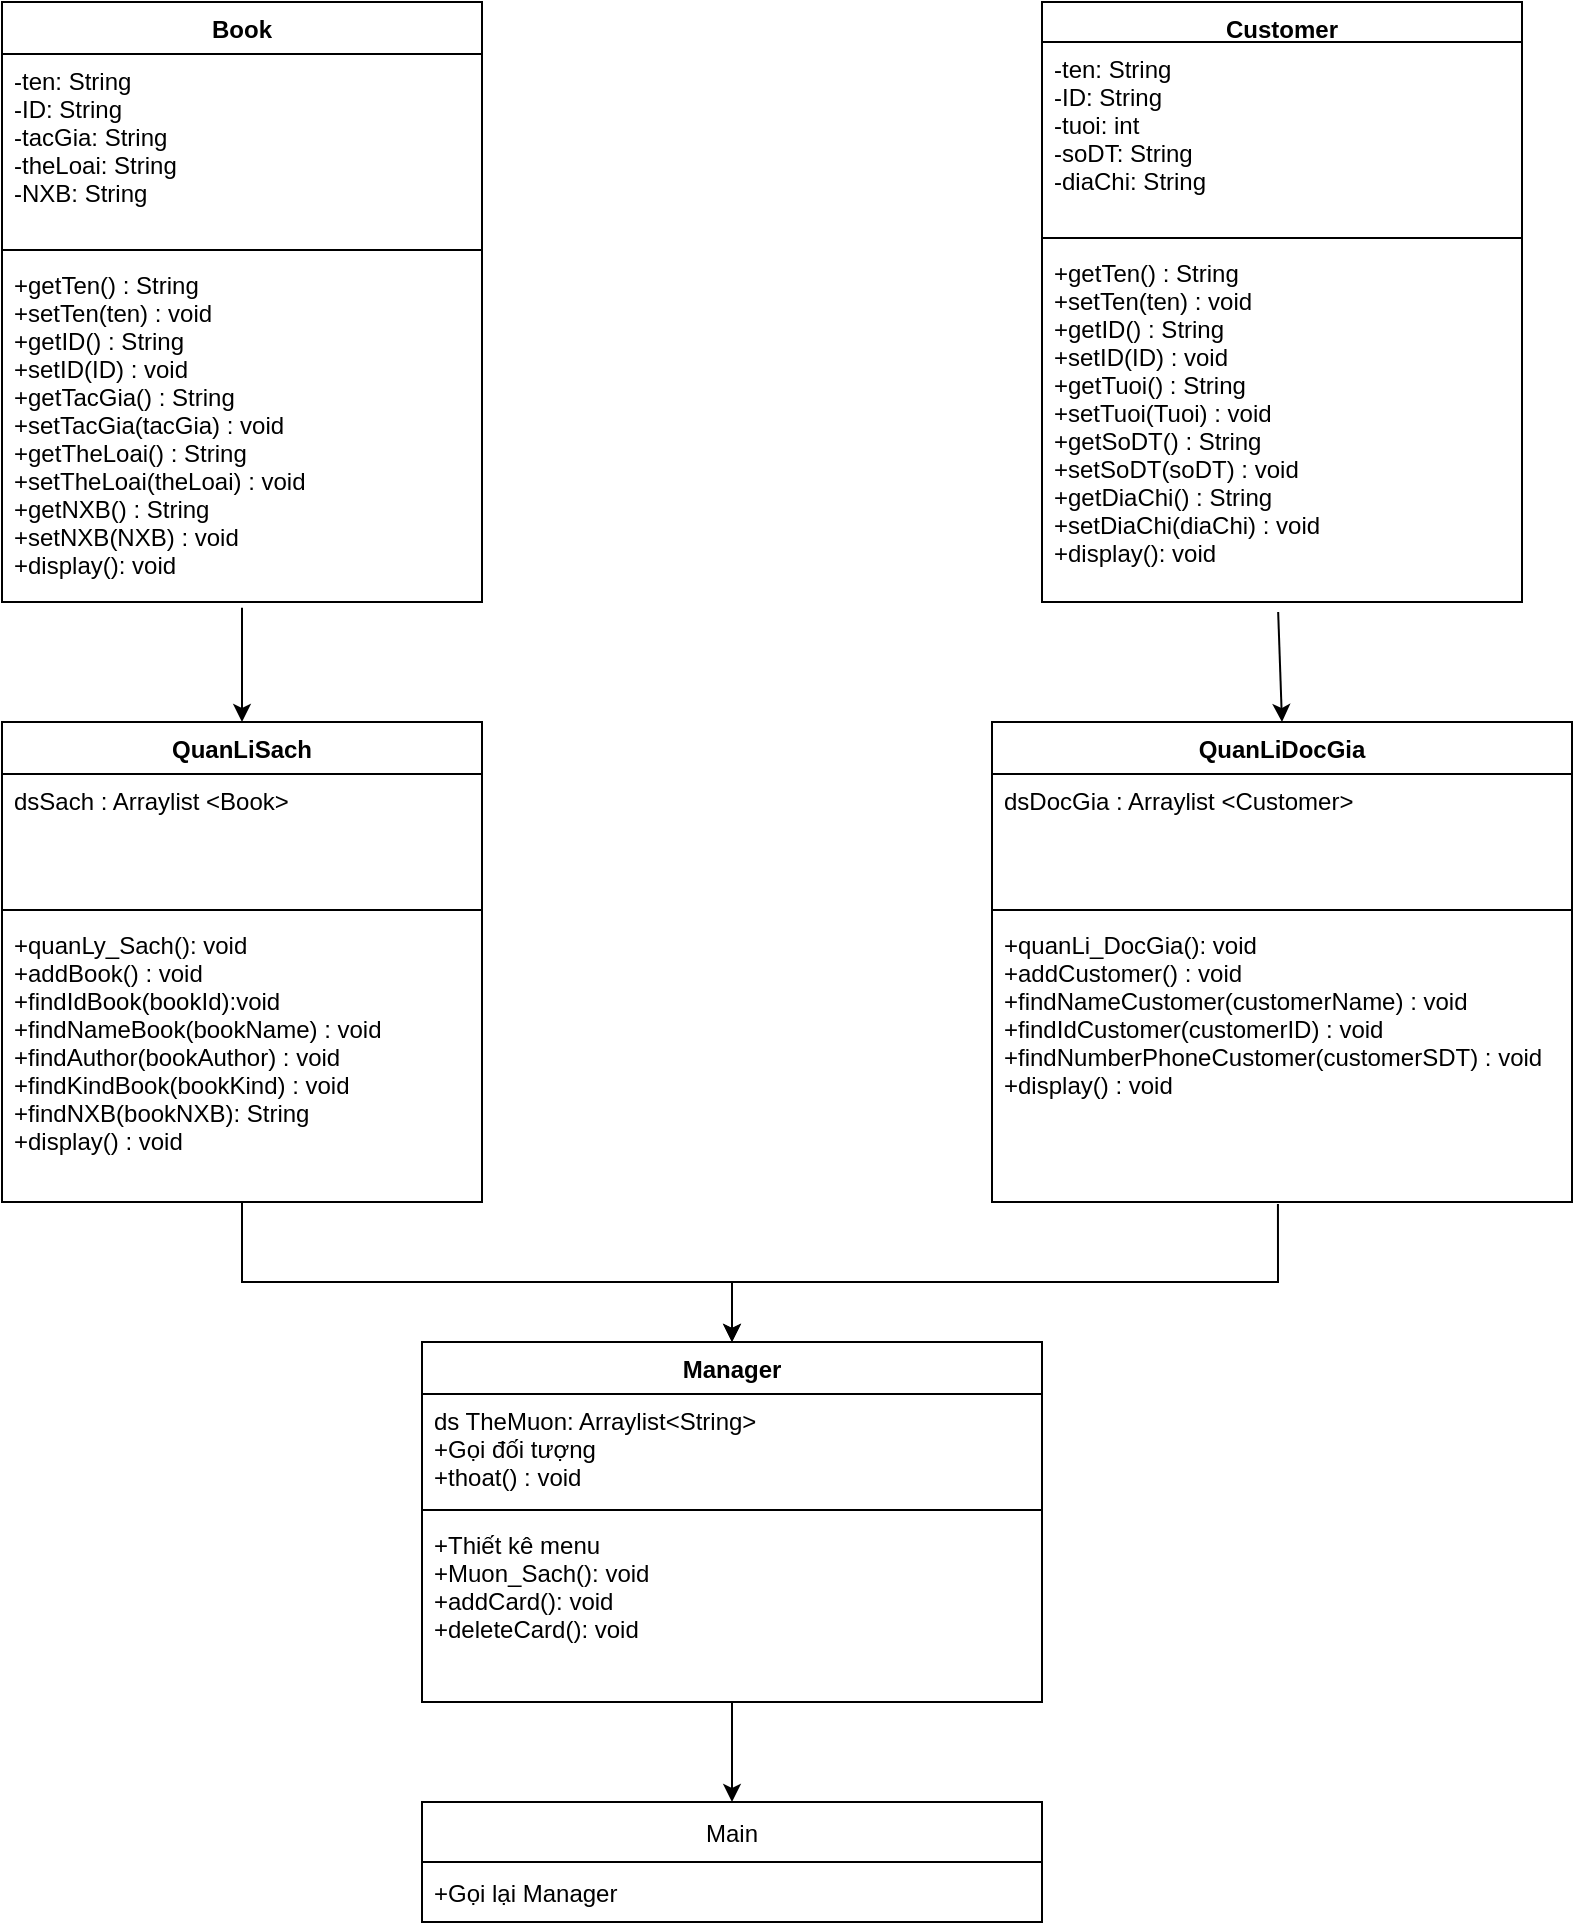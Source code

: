 <mxfile version="16.2.4" type="github">
  <diagram id="weW6Oltp8gBfj2a2s941" name="Page-1">
    <mxGraphModel dx="868" dy="2688" grid="1" gridSize="10" guides="1" tooltips="1" connect="1" arrows="1" fold="1" page="1" pageScale="1" pageWidth="850" pageHeight="1100" math="0" shadow="0">
      <root>
        <mxCell id="0" />
        <mxCell id="1" parent="0" />
        <mxCell id="1RG-dKL26PaQn5k93j43-6" value="Book" style="swimlane;fontStyle=1;align=center;verticalAlign=top;childLayout=stackLayout;horizontal=1;startSize=26;horizontalStack=0;resizeParent=1;resizeParentMax=0;resizeLast=0;collapsible=1;marginBottom=0;" parent="1" vertex="1">
          <mxGeometry x="40" y="-1920" width="240" height="300" as="geometry" />
        </mxCell>
        <mxCell id="1RG-dKL26PaQn5k93j43-7" value="-ten: String&#xa;-ID: String&#xa;-tacGia: String&#xa;-theLoai: String&#xa;-NXB: String" style="text;strokeColor=none;fillColor=none;align=left;verticalAlign=top;spacingLeft=4;spacingRight=4;overflow=hidden;rotatable=0;points=[[0,0.5],[1,0.5]];portConstraint=eastwest;" parent="1RG-dKL26PaQn5k93j43-6" vertex="1">
          <mxGeometry y="26" width="240" height="94" as="geometry" />
        </mxCell>
        <mxCell id="1RG-dKL26PaQn5k93j43-8" value="" style="line;strokeWidth=1;fillColor=none;align=left;verticalAlign=middle;spacingTop=-1;spacingLeft=3;spacingRight=3;rotatable=0;labelPosition=right;points=[];portConstraint=eastwest;" parent="1RG-dKL26PaQn5k93j43-6" vertex="1">
          <mxGeometry y="120" width="240" height="8" as="geometry" />
        </mxCell>
        <mxCell id="1RG-dKL26PaQn5k93j43-9" value="+getTen() : String&#xa;+setTen(ten) : void&#xa;+getID() : String&#xa;+setID(ID) : void&#xa;+getTacGia() : String&#xa;+setTacGia(tacGia) : void&#xa;+getTheLoai() : String&#xa;+setTheLoai(theLoai) : void&#xa;+getNXB() : String&#xa;+setNXB(NXB) : void&#xa;+display(): void" style="text;strokeColor=none;fillColor=none;align=left;verticalAlign=top;spacingLeft=4;spacingRight=4;overflow=hidden;rotatable=0;points=[[0,0.5],[1,0.5]];portConstraint=eastwest;" parent="1RG-dKL26PaQn5k93j43-6" vertex="1">
          <mxGeometry y="128" width="240" height="172" as="geometry" />
        </mxCell>
        <mxCell id="1RG-dKL26PaQn5k93j43-11" value="Customer" style="swimlane;fontStyle=1;align=center;verticalAlign=top;childLayout=stackLayout;horizontal=1;startSize=20;horizontalStack=0;resizeParent=1;resizeParentMax=0;resizeLast=0;collapsible=1;marginBottom=0;" parent="1" vertex="1">
          <mxGeometry x="560" y="-1920" width="240" height="300" as="geometry" />
        </mxCell>
        <mxCell id="1RG-dKL26PaQn5k93j43-12" value="-ten: String&#xa;-ID: String&#xa;-tuoi: int&#xa;-soDT: String&#xa;-diaChi: String" style="text;strokeColor=none;fillColor=none;align=left;verticalAlign=top;spacingLeft=4;spacingRight=4;overflow=hidden;rotatable=0;points=[[0,0.5],[1,0.5]];portConstraint=eastwest;" parent="1RG-dKL26PaQn5k93j43-11" vertex="1">
          <mxGeometry y="20" width="240" height="94" as="geometry" />
        </mxCell>
        <mxCell id="1RG-dKL26PaQn5k93j43-13" value="" style="line;strokeWidth=1;fillColor=none;align=left;verticalAlign=middle;spacingTop=-1;spacingLeft=3;spacingRight=3;rotatable=0;labelPosition=right;points=[];portConstraint=eastwest;" parent="1RG-dKL26PaQn5k93j43-11" vertex="1">
          <mxGeometry y="114" width="240" height="8" as="geometry" />
        </mxCell>
        <mxCell id="1RG-dKL26PaQn5k93j43-14" value="+getTen() : String&#xa;+setTen(ten) : void&#xa;+getID() : String&#xa;+setID(ID) : void&#xa;+getTuoi() : String&#xa;+setTuoi(Tuoi) : void&#xa;+getSoDT() : String&#xa;+setSoDT(soDT) : void&#xa;+getDiaChi() : String&#xa;+setDiaChi(diaChi) : void&#xa;+display(): void" style="text;strokeColor=none;fillColor=none;align=left;verticalAlign=top;spacingLeft=4;spacingRight=4;overflow=hidden;rotatable=0;points=[[0,0.5],[1,0.5]];portConstraint=eastwest;" parent="1RG-dKL26PaQn5k93j43-11" vertex="1">
          <mxGeometry y="122" width="240" height="178" as="geometry" />
        </mxCell>
        <mxCell id="1RG-dKL26PaQn5k93j43-16" value="QuanLiDocGia" style="swimlane;fontStyle=1;align=center;verticalAlign=top;childLayout=stackLayout;horizontal=1;startSize=26;horizontalStack=0;resizeParent=1;resizeParentMax=0;resizeLast=0;collapsible=1;marginBottom=0;" parent="1" vertex="1">
          <mxGeometry x="535" y="-1560" width="290" height="240" as="geometry" />
        </mxCell>
        <mxCell id="1RG-dKL26PaQn5k93j43-17" value="dsDocGia : Arraylist &lt;Customer&gt; &#xa;" style="text;strokeColor=none;fillColor=none;align=left;verticalAlign=top;spacingLeft=4;spacingRight=4;overflow=hidden;rotatable=0;points=[[0,0.5],[1,0.5]];portConstraint=eastwest;" parent="1RG-dKL26PaQn5k93j43-16" vertex="1">
          <mxGeometry y="26" width="290" height="64" as="geometry" />
        </mxCell>
        <mxCell id="1RG-dKL26PaQn5k93j43-18" value="" style="line;strokeWidth=1;fillColor=none;align=left;verticalAlign=middle;spacingTop=-1;spacingLeft=3;spacingRight=3;rotatable=0;labelPosition=right;points=[];portConstraint=eastwest;" parent="1RG-dKL26PaQn5k93j43-16" vertex="1">
          <mxGeometry y="90" width="290" height="8" as="geometry" />
        </mxCell>
        <mxCell id="1RG-dKL26PaQn5k93j43-19" value="+quanLi_DocGia(): void&#xa;+addCustomer() : void&#xa;+findNameCustomer(customerName) : void&#xa;+findIdCustomer(customerID) : void&#xa;+findNumberPhoneCustomer(customerSDT) : void&#xa;+display() : void&#xa;" style="text;strokeColor=none;fillColor=none;align=left;verticalAlign=top;spacingLeft=4;spacingRight=4;overflow=hidden;rotatable=0;points=[[0,0.5],[1,0.5]];portConstraint=eastwest;" parent="1RG-dKL26PaQn5k93j43-16" vertex="1">
          <mxGeometry y="98" width="290" height="142" as="geometry" />
        </mxCell>
        <mxCell id="1RG-dKL26PaQn5k93j43-20" style="edgeStyle=orthogonalEdgeStyle;rounded=0;orthogonalLoop=1;jettySize=auto;html=1;entryX=0.5;entryY=0;entryDx=0;entryDy=0;" parent="1" source="1RG-dKL26PaQn5k93j43-21" target="1RG-dKL26PaQn5k93j43-55" edge="1">
          <mxGeometry relative="1" as="geometry">
            <mxPoint x="415" y="-1110" as="targetPoint" />
            <Array as="points">
              <mxPoint x="160" y="-1280" />
              <mxPoint x="405" y="-1280" />
            </Array>
          </mxGeometry>
        </mxCell>
        <mxCell id="1RG-dKL26PaQn5k93j43-21" value="QuanLiSach" style="swimlane;fontStyle=1;align=center;verticalAlign=top;childLayout=stackLayout;horizontal=1;startSize=26;horizontalStack=0;resizeParent=1;resizeParentMax=0;resizeLast=0;collapsible=1;marginBottom=0;" parent="1" vertex="1">
          <mxGeometry x="40" y="-1560" width="240" height="240" as="geometry" />
        </mxCell>
        <mxCell id="1RG-dKL26PaQn5k93j43-22" value="dsSach : Arraylist &lt;Book&gt; &#xa;" style="text;strokeColor=none;fillColor=none;align=left;verticalAlign=top;spacingLeft=4;spacingRight=4;overflow=hidden;rotatable=0;points=[[0,0.5],[1,0.5]];portConstraint=eastwest;" parent="1RG-dKL26PaQn5k93j43-21" vertex="1">
          <mxGeometry y="26" width="240" height="64" as="geometry" />
        </mxCell>
        <mxCell id="1RG-dKL26PaQn5k93j43-23" value="" style="line;strokeWidth=1;fillColor=none;align=left;verticalAlign=middle;spacingTop=-1;spacingLeft=3;spacingRight=3;rotatable=0;labelPosition=right;points=[];portConstraint=eastwest;" parent="1RG-dKL26PaQn5k93j43-21" vertex="1">
          <mxGeometry y="90" width="240" height="8" as="geometry" />
        </mxCell>
        <mxCell id="1RG-dKL26PaQn5k93j43-24" value="+quanLy_Sach(): void&#xa;+addBook() : void&#xa;+findIdBook(bookId):void&#xa;+findNameBook(bookName) : void&#xa;+findAuthor(bookAuthor) : void&#xa;+findKindBook(bookKind) : void&#xa;+findNXB(bookNXB): String&#xa;+display() : void&#xa;" style="text;strokeColor=none;fillColor=none;align=left;verticalAlign=top;spacingLeft=4;spacingRight=4;overflow=hidden;rotatable=0;points=[[0,0.5],[1,0.5]];portConstraint=eastwest;" parent="1RG-dKL26PaQn5k93j43-21" vertex="1">
          <mxGeometry y="98" width="240" height="142" as="geometry" />
        </mxCell>
        <mxCell id="1RG-dKL26PaQn5k93j43-29" value="" style="endArrow=classic;html=1;rounded=0;exitX=0.492;exitY=1.028;exitDx=0;exitDy=0;exitPerimeter=0;entryX=0.5;entryY=0;entryDx=0;entryDy=0;" parent="1" source="1RG-dKL26PaQn5k93j43-14" target="1RG-dKL26PaQn5k93j43-16" edge="1">
          <mxGeometry width="50" height="50" relative="1" as="geometry">
            <mxPoint x="400" y="-690" as="sourcePoint" />
            <mxPoint x="640" y="-750" as="targetPoint" />
          </mxGeometry>
        </mxCell>
        <mxCell id="1RG-dKL26PaQn5k93j43-34" value="Main" style="swimlane;fontStyle=0;childLayout=stackLayout;horizontal=1;startSize=30;horizontalStack=0;resizeParent=1;resizeParentMax=0;resizeLast=0;collapsible=1;marginBottom=0;" parent="1" vertex="1">
          <mxGeometry x="250" y="-1020" width="310" height="60" as="geometry" />
        </mxCell>
        <mxCell id="1RG-dKL26PaQn5k93j43-36" value="+Gọi lại Manager" style="text;strokeColor=none;fillColor=none;align=left;verticalAlign=middle;spacingLeft=4;spacingRight=4;overflow=hidden;points=[[0,0.5],[1,0.5]];portConstraint=eastwest;rotatable=0;" parent="1RG-dKL26PaQn5k93j43-34" vertex="1">
          <mxGeometry y="30" width="310" height="30" as="geometry" />
        </mxCell>
        <mxCell id="1RG-dKL26PaQn5k93j43-55" value="Manager" style="swimlane;fontStyle=1;align=center;verticalAlign=top;childLayout=stackLayout;horizontal=1;startSize=26;horizontalStack=0;resizeParent=1;resizeParentMax=0;resizeLast=0;collapsible=1;marginBottom=0;" parent="1" vertex="1">
          <mxGeometry x="250" y="-1250" width="310" height="180" as="geometry" />
        </mxCell>
        <mxCell id="1RG-dKL26PaQn5k93j43-56" value="ds TheMuon: Arraylist&lt;String&gt;&#xa;+Gọi đối tượng &#xa;+thoat() : void&#xa;" style="text;strokeColor=none;fillColor=none;align=left;verticalAlign=top;spacingLeft=4;spacingRight=4;overflow=hidden;rotatable=0;points=[[0,0.5],[1,0.5]];portConstraint=eastwest;" parent="1RG-dKL26PaQn5k93j43-55" vertex="1">
          <mxGeometry y="26" width="310" height="54" as="geometry" />
        </mxCell>
        <mxCell id="1RG-dKL26PaQn5k93j43-57" value="" style="line;strokeWidth=1;fillColor=none;align=left;verticalAlign=middle;spacingTop=-1;spacingLeft=3;spacingRight=3;rotatable=0;labelPosition=right;points=[];portConstraint=eastwest;" parent="1RG-dKL26PaQn5k93j43-55" vertex="1">
          <mxGeometry y="80" width="310" height="8" as="geometry" />
        </mxCell>
        <mxCell id="1RG-dKL26PaQn5k93j43-58" value="+Thiết kê menu&#xa;+Muon_Sach(): void&#xa;+addCard(): void&#xa;+deleteCard(): void" style="text;strokeColor=none;fillColor=none;align=left;verticalAlign=top;spacingLeft=4;spacingRight=4;overflow=hidden;rotatable=0;points=[[0,0.5],[1,0.5]];portConstraint=eastwest;" parent="1RG-dKL26PaQn5k93j43-55" vertex="1">
          <mxGeometry y="88" width="310" height="92" as="geometry" />
        </mxCell>
        <mxCell id="1RG-dKL26PaQn5k93j43-60" value="" style="endArrow=classic;html=1;rounded=0;entryX=0.5;entryY=0;entryDx=0;entryDy=0;" parent="1" source="1RG-dKL26PaQn5k93j43-58" target="1RG-dKL26PaQn5k93j43-34" edge="1">
          <mxGeometry width="50" height="50" relative="1" as="geometry">
            <mxPoint x="390" y="-790" as="sourcePoint" />
            <mxPoint x="430" y="-740" as="targetPoint" />
          </mxGeometry>
        </mxCell>
        <mxCell id="1RG-dKL26PaQn5k93j43-61" value="" style="endArrow=classic;html=1;rounded=0;exitX=0.5;exitY=1.017;exitDx=0;exitDy=0;exitPerimeter=0;entryX=0.5;entryY=0;entryDx=0;entryDy=0;" parent="1" source="1RG-dKL26PaQn5k93j43-9" target="1RG-dKL26PaQn5k93j43-21" edge="1">
          <mxGeometry width="50" height="50" relative="1" as="geometry">
            <mxPoint x="440" y="-1560" as="sourcePoint" />
            <mxPoint x="490" y="-1610" as="targetPoint" />
          </mxGeometry>
        </mxCell>
        <mxCell id="Eohblb_9fFGYf2aV38Db-2" value="" style="endArrow=classic;html=1;rounded=0;exitX=0.493;exitY=1.007;exitDx=0;exitDy=0;exitPerimeter=0;entryX=0.5;entryY=0;entryDx=0;entryDy=0;" edge="1" parent="1" source="1RG-dKL26PaQn5k93j43-19" target="1RG-dKL26PaQn5k93j43-55">
          <mxGeometry width="50" height="50" relative="1" as="geometry">
            <mxPoint x="400" y="-1140" as="sourcePoint" />
            <mxPoint x="440" y="-1319" as="targetPoint" />
            <Array as="points">
              <mxPoint x="678" y="-1280" />
              <mxPoint x="405" y="-1280" />
            </Array>
          </mxGeometry>
        </mxCell>
      </root>
    </mxGraphModel>
  </diagram>
</mxfile>
